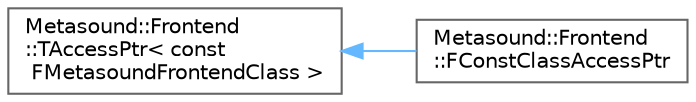 digraph "Graphical Class Hierarchy"
{
 // INTERACTIVE_SVG=YES
 // LATEX_PDF_SIZE
  bgcolor="transparent";
  edge [fontname=Helvetica,fontsize=10,labelfontname=Helvetica,labelfontsize=10];
  node [fontname=Helvetica,fontsize=10,shape=box,height=0.2,width=0.4];
  rankdir="LR";
  Node0 [id="Node000000",label="Metasound::Frontend\l::TAccessPtr\< const\l FMetasoundFrontendClass \>",height=0.2,width=0.4,color="grey40", fillcolor="white", style="filled",URL="$d9/d27/classMetasound_1_1Frontend_1_1TAccessPtr.html",tooltip=" "];
  Node0 -> Node1 [id="edge5735_Node000000_Node000001",dir="back",color="steelblue1",style="solid",tooltip=" "];
  Node1 [id="Node000001",label="Metasound::Frontend\l::FConstClassAccessPtr",height=0.2,width=0.4,color="grey40", fillcolor="white", style="filled",URL="$d7/d27/classMetasound_1_1Frontend_1_1FConstClassAccessPtr.html",tooltip=" "];
}
